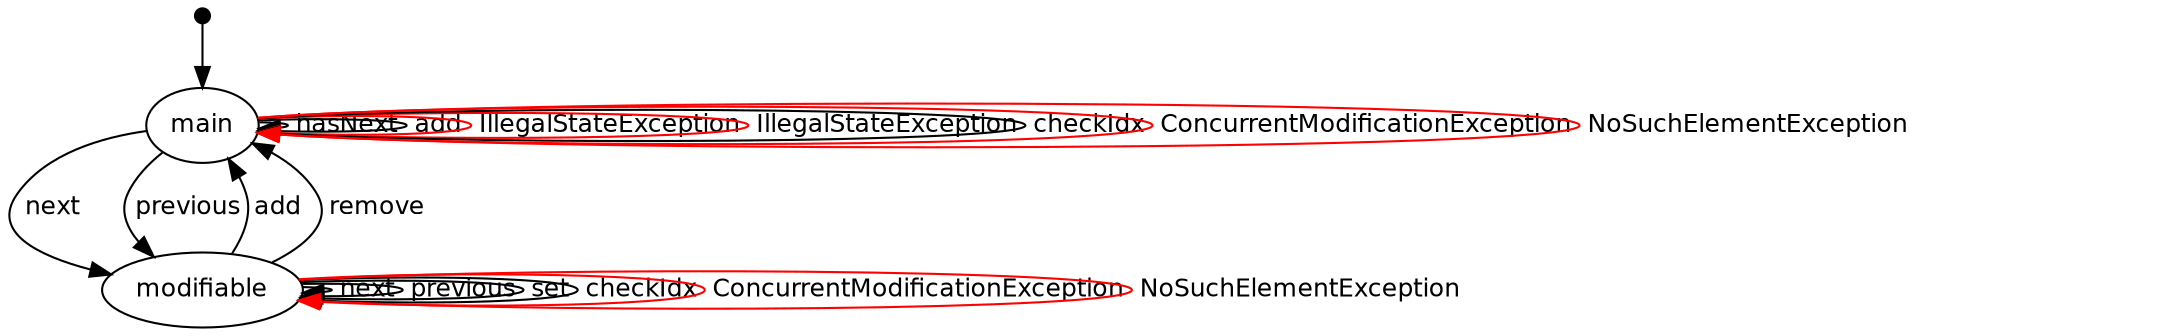 digraph model {
  graph [ rankdir = "TB", ranksep="0.4", nodesep="0.2" ];
  node [ fontname = "Helvetica", fontsize="12.0", margin="0.07" ];
  edge [ fontname = "Helvetica", fontsize="12.0", margin="0.05" ];
  "" [ shape = "point", height="0.1" ];
  "" -> main
  main	-> main [ label = " hasNext " ];
  main	-> modifiable [ label = " next " ];
  main	-> modifiable [ label = " previous " ];
  main	-> main [ label = " add " ];
  main	-> main [ label = " IllegalStateException " color = "red" ];
  main	-> main [ label = " IllegalStateException " color = "red" ];
  main	-> main [ label = " checkIdx " ];
  main	-> main [ label = " ConcurrentModificationException " color = "red" ];
  main	-> main [ label = " NoSuchElementException " color = "red" ];
  modifiable	-> modifiable [ label = " next " ];
  modifiable	-> modifiable [ label = " previous " ];
  modifiable	-> main [ label = " add " ];
  modifiable	-> modifiable [ label = " set " ];
  modifiable	-> main [ label = " remove " ];
  modifiable	-> modifiable [ label = " checkIdx " ];
  modifiable	-> modifiable [ label = " ConcurrentModificationException " color = "red" ];
  modifiable	-> modifiable [ label = " NoSuchElementException " color = "red" ];
}
